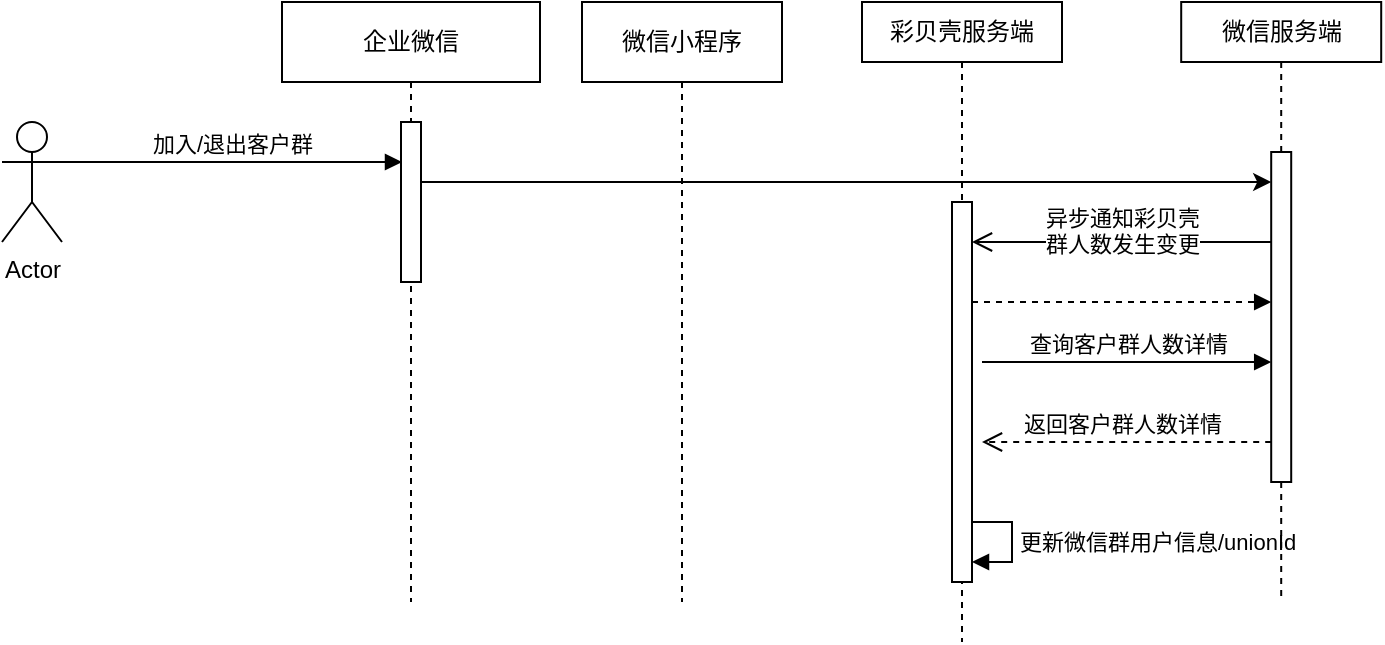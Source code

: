 <mxfile version="20.3.0" type="github"><diagram id="nNH0iHpRzvFXAM0J5vGR" name="第 1 页"><mxGraphModel dx="1038" dy="483" grid="1" gridSize="10" guides="1" tooltips="1" connect="1" arrows="1" fold="1" page="1" pageScale="1" pageWidth="827" pageHeight="1169" math="0" shadow="0"><root><mxCell id="0"/><mxCell id="1" parent="0"/><mxCell id="YepdNlx2plrvu8oHhmGV-1" value="企业微信" style="shape=umlLifeline;perimeter=lifelinePerimeter;whiteSpace=wrap;html=1;container=1;collapsible=0;recursiveResize=0;outlineConnect=0;" vertex="1" parent="1"><mxGeometry x="330" y="40" width="129" height="300" as="geometry"/></mxCell><mxCell id="YepdNlx2plrvu8oHhmGV-27" value="" style="html=1;points=[];perimeter=orthogonalPerimeter;" vertex="1" parent="YepdNlx2plrvu8oHhmGV-1"><mxGeometry x="59.5" y="60" width="10" height="80" as="geometry"/></mxCell><mxCell id="YepdNlx2plrvu8oHhmGV-39" value="加入/退出客户群" style="html=1;verticalAlign=bottom;endArrow=block;rounded=0;exitX=1;exitY=0.333;exitDx=0;exitDy=0;exitPerimeter=0;" edge="1" parent="YepdNlx2plrvu8oHhmGV-1" source="YepdNlx2plrvu8oHhmGV-3"><mxGeometry width="80" relative="1" as="geometry"><mxPoint x="-12.5" y="80" as="sourcePoint"/><mxPoint x="60" y="80" as="targetPoint"/></mxGeometry></mxCell><mxCell id="YepdNlx2plrvu8oHhmGV-3" value="Actor" style="shape=umlActor;verticalLabelPosition=bottom;verticalAlign=top;html=1;" vertex="1" parent="1"><mxGeometry x="190" y="100" width="30" height="60" as="geometry"/></mxCell><mxCell id="YepdNlx2plrvu8oHhmGV-4" value="微信小程序" style="shape=umlLifeline;perimeter=lifelinePerimeter;whiteSpace=wrap;html=1;container=1;collapsible=0;recursiveResize=0;outlineConnect=0;" vertex="1" parent="1"><mxGeometry x="480" y="40" width="100" height="300" as="geometry"/></mxCell><mxCell id="YepdNlx2plrvu8oHhmGV-5" value="彩贝壳服务端" style="shape=umlLifeline;perimeter=lifelinePerimeter;whiteSpace=wrap;html=1;container=1;collapsible=0;recursiveResize=0;outlineConnect=0;size=30;" vertex="1" parent="1"><mxGeometry x="620" y="40" width="100" height="320" as="geometry"/></mxCell><mxCell id="YepdNlx2plrvu8oHhmGV-43" value="" style="html=1;points=[];perimeter=orthogonalPerimeter;" vertex="1" parent="YepdNlx2plrvu8oHhmGV-5"><mxGeometry x="45" y="100" width="10" height="190" as="geometry"/></mxCell><mxCell id="YepdNlx2plrvu8oHhmGV-46" value="异步通知彩贝壳&lt;br&gt;群人数发生变更" style="html=1;verticalAlign=bottom;endArrow=open;endSize=8;rounded=0;" edge="1" parent="YepdNlx2plrvu8oHhmGV-5" source="YepdNlx2plrvu8oHhmGV-6"><mxGeometry x="0.027" y="10" relative="1" as="geometry"><mxPoint x="135" y="120" as="sourcePoint"/><mxPoint x="55" y="120" as="targetPoint"/><mxPoint as="offset"/></mxGeometry></mxCell><mxCell id="YepdNlx2plrvu8oHhmGV-56" value="更新微信群用户信息/unionId" style="edgeStyle=orthogonalEdgeStyle;html=1;align=left;spacingLeft=2;endArrow=block;rounded=0;entryX=1;entryY=0;" edge="1" parent="YepdNlx2plrvu8oHhmGV-5" source="YepdNlx2plrvu8oHhmGV-43"><mxGeometry relative="1" as="geometry"><mxPoint x="45" y="260" as="sourcePoint"/><Array as="points"><mxPoint x="75" y="260"/><mxPoint x="75" y="280"/></Array><mxPoint x="55" y="280" as="targetPoint"/></mxGeometry></mxCell><mxCell id="YepdNlx2plrvu8oHhmGV-6" value="微信服务端" style="shape=umlLifeline;perimeter=lifelinePerimeter;whiteSpace=wrap;html=1;container=1;collapsible=0;recursiveResize=0;outlineConnect=0;size=30;" vertex="1" parent="1"><mxGeometry x="779.6" y="40" width="100" height="300" as="geometry"/></mxCell><mxCell id="YepdNlx2plrvu8oHhmGV-30" value="" style="html=1;points=[];perimeter=orthogonalPerimeter;" vertex="1" parent="YepdNlx2plrvu8oHhmGV-6"><mxGeometry x="45" y="75" width="10" height="165" as="geometry"/></mxCell><mxCell id="YepdNlx2plrvu8oHhmGV-50" value="" style="html=1;verticalAlign=bottom;endArrow=block;rounded=0;dashed=1;" edge="1" parent="YepdNlx2plrvu8oHhmGV-6" source="YepdNlx2plrvu8oHhmGV-43"><mxGeometry width="80" relative="1" as="geometry"><mxPoint x="-100.0" y="149.5" as="sourcePoint"/><mxPoint x="45.0" y="150" as="targetPoint"/></mxGeometry></mxCell><mxCell id="YepdNlx2plrvu8oHhmGV-31" value="" style="edgeStyle=orthogonalEdgeStyle;rounded=0;orthogonalLoop=1;jettySize=auto;html=1;" edge="1" parent="1" source="YepdNlx2plrvu8oHhmGV-27" target="YepdNlx2plrvu8oHhmGV-30"><mxGeometry relative="1" as="geometry"><Array as="points"><mxPoint x="760" y="130"/><mxPoint x="760" y="130"/></Array></mxGeometry></mxCell><mxCell id="YepdNlx2plrvu8oHhmGV-48" value="查询客户群人数详情" style="html=1;verticalAlign=bottom;endArrow=block;rounded=0;" edge="1" parent="1" target="YepdNlx2plrvu8oHhmGV-30"><mxGeometry width="80" relative="1" as="geometry"><mxPoint x="680" y="220" as="sourcePoint"/><mxPoint x="760" y="189.5" as="targetPoint"/><Array as="points"><mxPoint x="740" y="220"/></Array></mxGeometry></mxCell><mxCell id="YepdNlx2plrvu8oHhmGV-49" value="返回客户群人数详情" style="html=1;verticalAlign=bottom;endArrow=open;dashed=1;endSize=8;rounded=0;" edge="1" parent="1"><mxGeometry x="0.032" relative="1" as="geometry"><mxPoint x="824.6" y="260" as="sourcePoint"/><mxPoint x="680" y="260" as="targetPoint"/><mxPoint as="offset"/></mxGeometry></mxCell></root></mxGraphModel></diagram></mxfile>